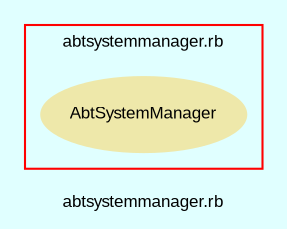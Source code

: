 digraph TopLevel {
    compound = true
    bgcolor = lightcyan1
    fontname = Arial
    fontsize = 8
    label = "abtsystemmanager.rb"
    node [
        fontname = Arial,
        fontsize = 8,
        color = black
    ]

    subgraph cluster_8 {
        fontname = Arial
        color = red
        label = "abtsystemmanager.rb"
        AbtSystemManager [
            fontcolor = black,
            URL = "classes/AbtSystemManager.html",
            shape = ellipse,
            color = palegoldenrod,
            style = filled,
            label = "AbtSystemManager"
        ]

    }

}

